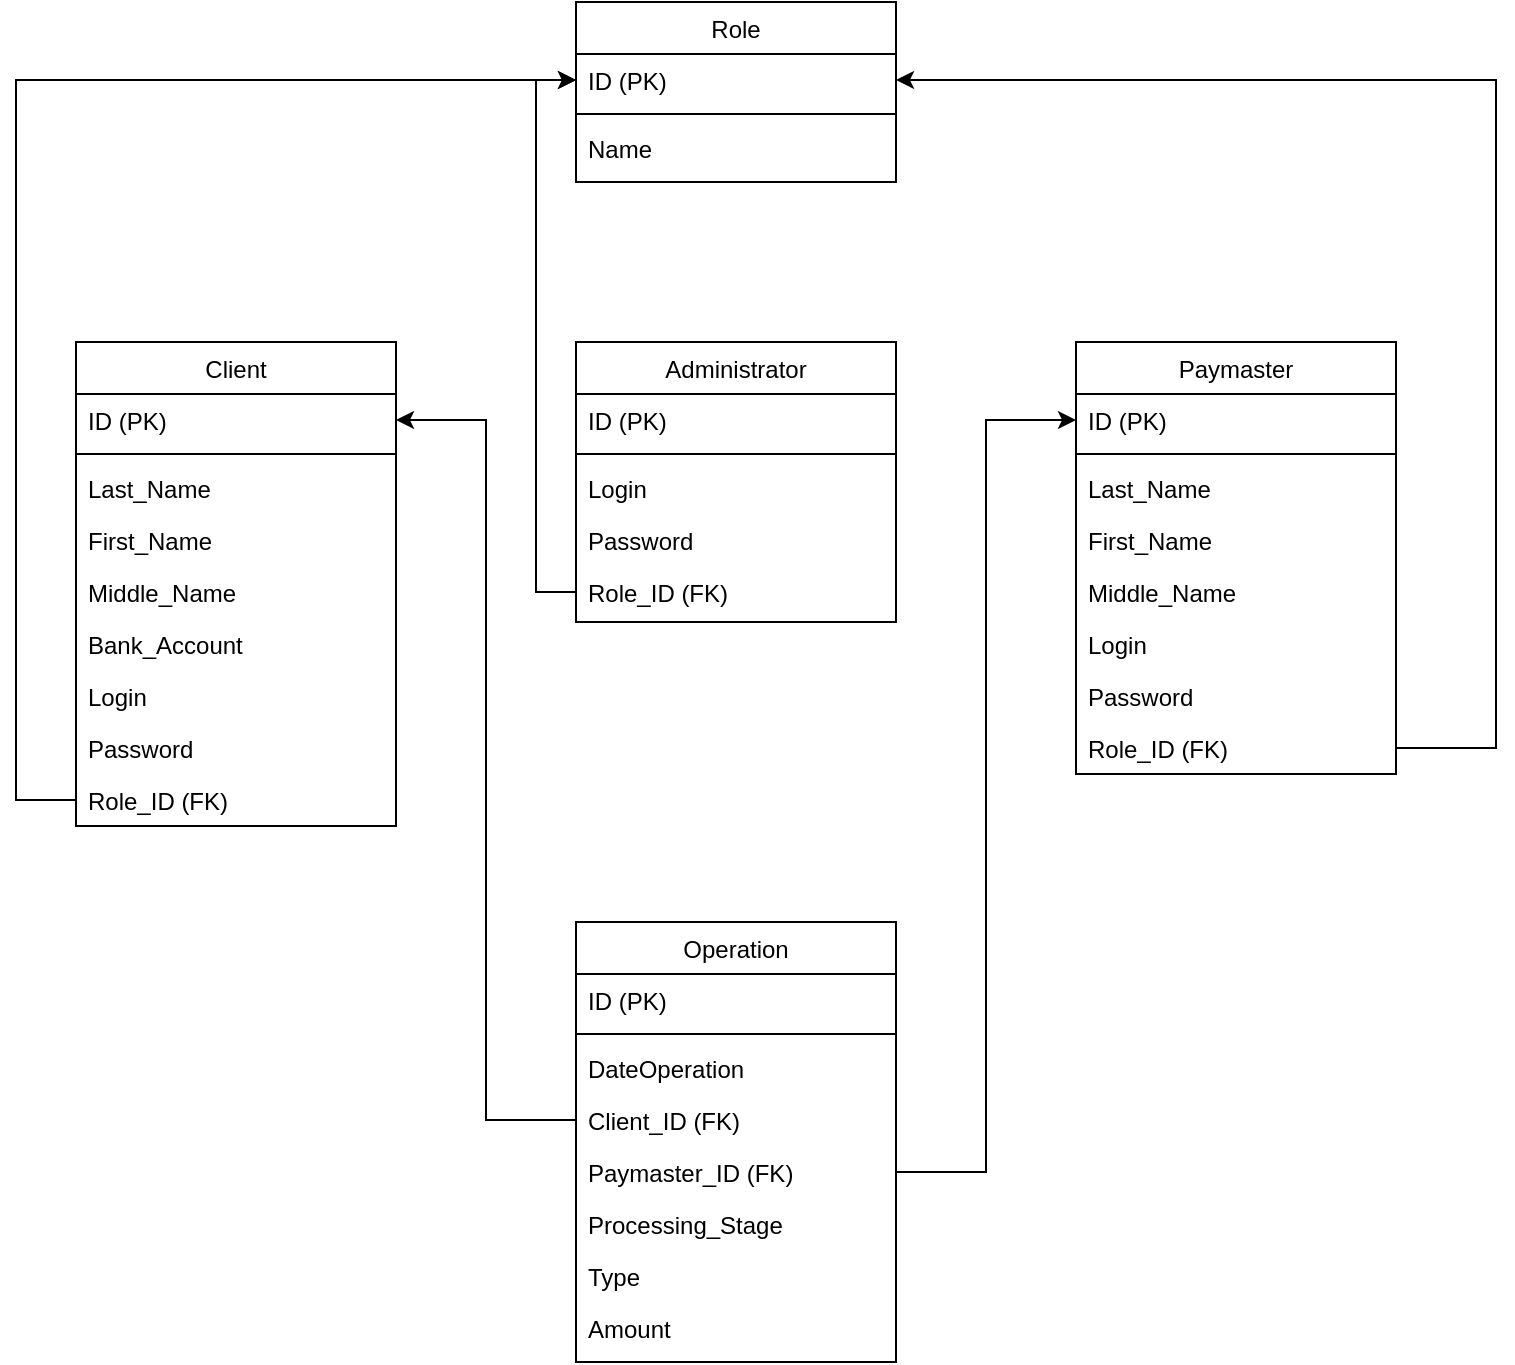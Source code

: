 <mxfile version="14.6.12" type="device"><diagram id="C5RBs43oDa-KdzZeNtuy" name="Page-1"><mxGraphModel dx="1422" dy="737" grid="1" gridSize="10" guides="1" tooltips="1" connect="1" arrows="1" fold="1" page="1" pageScale="1" pageWidth="827" pageHeight="1169" math="0" shadow="0"><root><mxCell id="WIyWlLk6GJQsqaUBKTNV-0"/><mxCell id="WIyWlLk6GJQsqaUBKTNV-1" parent="WIyWlLk6GJQsqaUBKTNV-0"/><mxCell id="zkfFHV4jXpPFQw0GAbJ--17" value="Client" style="swimlane;fontStyle=0;align=center;verticalAlign=top;childLayout=stackLayout;horizontal=1;startSize=26;horizontalStack=0;resizeParent=1;resizeLast=0;collapsible=1;marginBottom=0;rounded=0;shadow=0;strokeWidth=1;" parent="WIyWlLk6GJQsqaUBKTNV-1" vertex="1"><mxGeometry x="70" y="200" width="160" height="242" as="geometry"><mxRectangle x="550" y="140" width="160" height="26" as="alternateBounds"/></mxGeometry></mxCell><mxCell id="Q2P6-K2KENz_4YBhUVM9-1" value="ID (PK)" style="text;align=left;verticalAlign=top;spacingLeft=4;spacingRight=4;overflow=hidden;rotatable=0;points=[[0,0.5],[1,0.5]];portConstraint=eastwest;rounded=0;shadow=0;html=0;" vertex="1" parent="zkfFHV4jXpPFQw0GAbJ--17"><mxGeometry y="26" width="160" height="26" as="geometry"/></mxCell><mxCell id="zkfFHV4jXpPFQw0GAbJ--23" value="" style="line;html=1;strokeWidth=1;align=left;verticalAlign=middle;spacingTop=-1;spacingLeft=3;spacingRight=3;rotatable=0;labelPosition=right;points=[];portConstraint=eastwest;" parent="zkfFHV4jXpPFQw0GAbJ--17" vertex="1"><mxGeometry y="52" width="160" height="8" as="geometry"/></mxCell><mxCell id="zkfFHV4jXpPFQw0GAbJ--18" value="Last_Name" style="text;align=left;verticalAlign=top;spacingLeft=4;spacingRight=4;overflow=hidden;rotatable=0;points=[[0,0.5],[1,0.5]];portConstraint=eastwest;" parent="zkfFHV4jXpPFQw0GAbJ--17" vertex="1"><mxGeometry y="60" width="160" height="26" as="geometry"/></mxCell><mxCell id="zkfFHV4jXpPFQw0GAbJ--19" value="First_Name" style="text;align=left;verticalAlign=top;spacingLeft=4;spacingRight=4;overflow=hidden;rotatable=0;points=[[0,0.5],[1,0.5]];portConstraint=eastwest;rounded=0;shadow=0;html=0;" parent="zkfFHV4jXpPFQw0GAbJ--17" vertex="1"><mxGeometry y="86" width="160" height="26" as="geometry"/></mxCell><mxCell id="zkfFHV4jXpPFQw0GAbJ--20" value="Middle_Name" style="text;align=left;verticalAlign=top;spacingLeft=4;spacingRight=4;overflow=hidden;rotatable=0;points=[[0,0.5],[1,0.5]];portConstraint=eastwest;rounded=0;shadow=0;html=0;" parent="zkfFHV4jXpPFQw0GAbJ--17" vertex="1"><mxGeometry y="112" width="160" height="26" as="geometry"/></mxCell><mxCell id="zkfFHV4jXpPFQw0GAbJ--21" value="Bank_Account" style="text;align=left;verticalAlign=top;spacingLeft=4;spacingRight=4;overflow=hidden;rotatable=0;points=[[0,0.5],[1,0.5]];portConstraint=eastwest;rounded=0;shadow=0;html=0;" parent="zkfFHV4jXpPFQw0GAbJ--17" vertex="1"><mxGeometry y="138" width="160" height="26" as="geometry"/></mxCell><mxCell id="zkfFHV4jXpPFQw0GAbJ--22" value="Login" style="text;align=left;verticalAlign=top;spacingLeft=4;spacingRight=4;overflow=hidden;rotatable=0;points=[[0,0.5],[1,0.5]];portConstraint=eastwest;rounded=0;shadow=0;html=0;" parent="zkfFHV4jXpPFQw0GAbJ--17" vertex="1"><mxGeometry y="164" width="160" height="26" as="geometry"/></mxCell><mxCell id="Q2P6-K2KENz_4YBhUVM9-0" value="Password" style="text;align=left;verticalAlign=top;spacingLeft=4;spacingRight=4;overflow=hidden;rotatable=0;points=[[0,0.5],[1,0.5]];portConstraint=eastwest;rounded=0;shadow=0;html=0;" vertex="1" parent="zkfFHV4jXpPFQw0GAbJ--17"><mxGeometry y="190" width="160" height="26" as="geometry"/></mxCell><mxCell id="Q2P6-K2KENz_4YBhUVM9-31" value="Role_ID (FK)" style="text;align=left;verticalAlign=top;spacingLeft=4;spacingRight=4;overflow=hidden;rotatable=0;points=[[0,0.5],[1,0.5]];portConstraint=eastwest;rounded=0;shadow=0;html=0;" vertex="1" parent="zkfFHV4jXpPFQw0GAbJ--17"><mxGeometry y="216" width="160" height="26" as="geometry"/></mxCell><mxCell id="Q2P6-K2KENz_4YBhUVM9-2" value="Paymaster" style="swimlane;fontStyle=0;align=center;verticalAlign=top;childLayout=stackLayout;horizontal=1;startSize=26;horizontalStack=0;resizeParent=1;resizeLast=0;collapsible=1;marginBottom=0;rounded=0;shadow=0;strokeWidth=1;" vertex="1" parent="WIyWlLk6GJQsqaUBKTNV-1"><mxGeometry x="570" y="200" width="160" height="216" as="geometry"><mxRectangle x="550" y="140" width="160" height="26" as="alternateBounds"/></mxGeometry></mxCell><mxCell id="Q2P6-K2KENz_4YBhUVM9-3" value="ID (PK)" style="text;align=left;verticalAlign=top;spacingLeft=4;spacingRight=4;overflow=hidden;rotatable=0;points=[[0,0.5],[1,0.5]];portConstraint=eastwest;rounded=0;shadow=0;html=0;" vertex="1" parent="Q2P6-K2KENz_4YBhUVM9-2"><mxGeometry y="26" width="160" height="26" as="geometry"/></mxCell><mxCell id="Q2P6-K2KENz_4YBhUVM9-4" value="" style="line;html=1;strokeWidth=1;align=left;verticalAlign=middle;spacingTop=-1;spacingLeft=3;spacingRight=3;rotatable=0;labelPosition=right;points=[];portConstraint=eastwest;" vertex="1" parent="Q2P6-K2KENz_4YBhUVM9-2"><mxGeometry y="52" width="160" height="8" as="geometry"/></mxCell><mxCell id="Q2P6-K2KENz_4YBhUVM9-5" value="Last_Name" style="text;align=left;verticalAlign=top;spacingLeft=4;spacingRight=4;overflow=hidden;rotatable=0;points=[[0,0.5],[1,0.5]];portConstraint=eastwest;" vertex="1" parent="Q2P6-K2KENz_4YBhUVM9-2"><mxGeometry y="60" width="160" height="26" as="geometry"/></mxCell><mxCell id="Q2P6-K2KENz_4YBhUVM9-6" value="First_Name" style="text;align=left;verticalAlign=top;spacingLeft=4;spacingRight=4;overflow=hidden;rotatable=0;points=[[0,0.5],[1,0.5]];portConstraint=eastwest;rounded=0;shadow=0;html=0;" vertex="1" parent="Q2P6-K2KENz_4YBhUVM9-2"><mxGeometry y="86" width="160" height="26" as="geometry"/></mxCell><mxCell id="Q2P6-K2KENz_4YBhUVM9-7" value="Middle_Name" style="text;align=left;verticalAlign=top;spacingLeft=4;spacingRight=4;overflow=hidden;rotatable=0;points=[[0,0.5],[1,0.5]];portConstraint=eastwest;rounded=0;shadow=0;html=0;" vertex="1" parent="Q2P6-K2KENz_4YBhUVM9-2"><mxGeometry y="112" width="160" height="26" as="geometry"/></mxCell><mxCell id="Q2P6-K2KENz_4YBhUVM9-9" value="Login" style="text;align=left;verticalAlign=top;spacingLeft=4;spacingRight=4;overflow=hidden;rotatable=0;points=[[0,0.5],[1,0.5]];portConstraint=eastwest;rounded=0;shadow=0;html=0;" vertex="1" parent="Q2P6-K2KENz_4YBhUVM9-2"><mxGeometry y="138" width="160" height="26" as="geometry"/></mxCell><mxCell id="Q2P6-K2KENz_4YBhUVM9-10" value="Password" style="text;align=left;verticalAlign=top;spacingLeft=4;spacingRight=4;overflow=hidden;rotatable=0;points=[[0,0.5],[1,0.5]];portConstraint=eastwest;rounded=0;shadow=0;html=0;" vertex="1" parent="Q2P6-K2KENz_4YBhUVM9-2"><mxGeometry y="164" width="160" height="26" as="geometry"/></mxCell><mxCell id="Q2P6-K2KENz_4YBhUVM9-30" value="Role_ID (FK)" style="text;align=left;verticalAlign=top;spacingLeft=4;spacingRight=4;overflow=hidden;rotatable=0;points=[[0,0.5],[1,0.5]];portConstraint=eastwest;" vertex="1" parent="Q2P6-K2KENz_4YBhUVM9-2"><mxGeometry y="190" width="160" height="26" as="geometry"/></mxCell><mxCell id="Q2P6-K2KENz_4YBhUVM9-11" value="Operation" style="swimlane;fontStyle=0;align=center;verticalAlign=top;childLayout=stackLayout;horizontal=1;startSize=26;horizontalStack=0;resizeParent=1;resizeLast=0;collapsible=1;marginBottom=0;rounded=0;shadow=0;strokeWidth=1;" vertex="1" parent="WIyWlLk6GJQsqaUBKTNV-1"><mxGeometry x="320" y="490" width="160" height="220" as="geometry"><mxRectangle x="550" y="140" width="160" height="26" as="alternateBounds"/></mxGeometry></mxCell><mxCell id="Q2P6-K2KENz_4YBhUVM9-12" value="ID (PK)" style="text;align=left;verticalAlign=top;spacingLeft=4;spacingRight=4;overflow=hidden;rotatable=0;points=[[0,0.5],[1,0.5]];portConstraint=eastwest;rounded=0;shadow=0;html=0;" vertex="1" parent="Q2P6-K2KENz_4YBhUVM9-11"><mxGeometry y="26" width="160" height="26" as="geometry"/></mxCell><mxCell id="Q2P6-K2KENz_4YBhUVM9-13" value="" style="line;html=1;strokeWidth=1;align=left;verticalAlign=middle;spacingTop=-1;spacingLeft=3;spacingRight=3;rotatable=0;labelPosition=right;points=[];portConstraint=eastwest;" vertex="1" parent="Q2P6-K2KENz_4YBhUVM9-11"><mxGeometry y="52" width="160" height="8" as="geometry"/></mxCell><mxCell id="Q2P6-K2KENz_4YBhUVM9-14" value="DateOperation" style="text;align=left;verticalAlign=top;spacingLeft=4;spacingRight=4;overflow=hidden;rotatable=0;points=[[0,0.5],[1,0.5]];portConstraint=eastwest;" vertex="1" parent="Q2P6-K2KENz_4YBhUVM9-11"><mxGeometry y="60" width="160" height="26" as="geometry"/></mxCell><mxCell id="Q2P6-K2KENz_4YBhUVM9-15" value="Client_ID (FK)" style="text;align=left;verticalAlign=top;spacingLeft=4;spacingRight=4;overflow=hidden;rotatable=0;points=[[0,0.5],[1,0.5]];portConstraint=eastwest;rounded=0;shadow=0;html=0;" vertex="1" parent="Q2P6-K2KENz_4YBhUVM9-11"><mxGeometry y="86" width="160" height="26" as="geometry"/></mxCell><mxCell id="Q2P6-K2KENz_4YBhUVM9-16" value="Paymaster_ID (FK)" style="text;align=left;verticalAlign=top;spacingLeft=4;spacingRight=4;overflow=hidden;rotatable=0;points=[[0,0.5],[1,0.5]];portConstraint=eastwest;rounded=0;shadow=0;html=0;" vertex="1" parent="Q2P6-K2KENz_4YBhUVM9-11"><mxGeometry y="112" width="160" height="26" as="geometry"/></mxCell><mxCell id="Q2P6-K2KENz_4YBhUVM9-17" value="Processing_Stage" style="text;align=left;verticalAlign=top;spacingLeft=4;spacingRight=4;overflow=hidden;rotatable=0;points=[[0,0.5],[1,0.5]];portConstraint=eastwest;rounded=0;shadow=0;html=0;" vertex="1" parent="Q2P6-K2KENz_4YBhUVM9-11"><mxGeometry y="138" width="160" height="26" as="geometry"/></mxCell><mxCell id="Q2P6-K2KENz_4YBhUVM9-18" value="Type" style="text;align=left;verticalAlign=top;spacingLeft=4;spacingRight=4;overflow=hidden;rotatable=0;points=[[0,0.5],[1,0.5]];portConstraint=eastwest;rounded=0;shadow=0;html=0;" vertex="1" parent="Q2P6-K2KENz_4YBhUVM9-11"><mxGeometry y="164" width="160" height="26" as="geometry"/></mxCell><mxCell id="Q2P6-K2KENz_4YBhUVM9-19" value="Amount" style="text;align=left;verticalAlign=top;spacingLeft=4;spacingRight=4;overflow=hidden;rotatable=0;points=[[0,0.5],[1,0.5]];portConstraint=eastwest;rounded=0;shadow=0;html=0;" vertex="1" parent="Q2P6-K2KENz_4YBhUVM9-11"><mxGeometry y="190" width="160" height="26" as="geometry"/></mxCell><mxCell id="Q2P6-K2KENz_4YBhUVM9-20" value="Role" style="swimlane;fontStyle=0;align=center;verticalAlign=top;childLayout=stackLayout;horizontal=1;startSize=26;horizontalStack=0;resizeParent=1;resizeLast=0;collapsible=1;marginBottom=0;rounded=0;shadow=0;strokeWidth=1;" vertex="1" parent="WIyWlLk6GJQsqaUBKTNV-1"><mxGeometry x="320" y="30" width="160" height="90" as="geometry"><mxRectangle x="550" y="140" width="160" height="26" as="alternateBounds"/></mxGeometry></mxCell><mxCell id="Q2P6-K2KENz_4YBhUVM9-21" value="ID (PK)" style="text;align=left;verticalAlign=top;spacingLeft=4;spacingRight=4;overflow=hidden;rotatable=0;points=[[0,0.5],[1,0.5]];portConstraint=eastwest;rounded=0;shadow=0;html=0;" vertex="1" parent="Q2P6-K2KENz_4YBhUVM9-20"><mxGeometry y="26" width="160" height="26" as="geometry"/></mxCell><mxCell id="Q2P6-K2KENz_4YBhUVM9-22" value="" style="line;html=1;strokeWidth=1;align=left;verticalAlign=middle;spacingTop=-1;spacingLeft=3;spacingRight=3;rotatable=0;labelPosition=right;points=[];portConstraint=eastwest;" vertex="1" parent="Q2P6-K2KENz_4YBhUVM9-20"><mxGeometry y="52" width="160" height="8" as="geometry"/></mxCell><mxCell id="Q2P6-K2KENz_4YBhUVM9-23" value="Name" style="text;align=left;verticalAlign=top;spacingLeft=4;spacingRight=4;overflow=hidden;rotatable=0;points=[[0,0.5],[1,0.5]];portConstraint=eastwest;" vertex="1" parent="Q2P6-K2KENz_4YBhUVM9-20"><mxGeometry y="60" width="160" height="26" as="geometry"/></mxCell><mxCell id="Q2P6-K2KENz_4YBhUVM9-32" value="Administrator" style="swimlane;fontStyle=0;align=center;verticalAlign=top;childLayout=stackLayout;horizontal=1;startSize=26;horizontalStack=0;resizeParent=1;resizeLast=0;collapsible=1;marginBottom=0;rounded=0;shadow=0;strokeWidth=1;" vertex="1" parent="WIyWlLk6GJQsqaUBKTNV-1"><mxGeometry x="320" y="200" width="160" height="140" as="geometry"><mxRectangle x="550" y="140" width="160" height="26" as="alternateBounds"/></mxGeometry></mxCell><mxCell id="Q2P6-K2KENz_4YBhUVM9-33" value="ID (PK)" style="text;align=left;verticalAlign=top;spacingLeft=4;spacingRight=4;overflow=hidden;rotatable=0;points=[[0,0.5],[1,0.5]];portConstraint=eastwest;rounded=0;shadow=0;html=0;" vertex="1" parent="Q2P6-K2KENz_4YBhUVM9-32"><mxGeometry y="26" width="160" height="26" as="geometry"/></mxCell><mxCell id="Q2P6-K2KENz_4YBhUVM9-34" value="" style="line;html=1;strokeWidth=1;align=left;verticalAlign=middle;spacingTop=-1;spacingLeft=3;spacingRight=3;rotatable=0;labelPosition=right;points=[];portConstraint=eastwest;" vertex="1" parent="Q2P6-K2KENz_4YBhUVM9-32"><mxGeometry y="52" width="160" height="8" as="geometry"/></mxCell><mxCell id="Q2P6-K2KENz_4YBhUVM9-38" value="Login" style="text;align=left;verticalAlign=top;spacingLeft=4;spacingRight=4;overflow=hidden;rotatable=0;points=[[0,0.5],[1,0.5]];portConstraint=eastwest;rounded=0;shadow=0;html=0;" vertex="1" parent="Q2P6-K2KENz_4YBhUVM9-32"><mxGeometry y="60" width="160" height="26" as="geometry"/></mxCell><mxCell id="Q2P6-K2KENz_4YBhUVM9-39" value="Password" style="text;align=left;verticalAlign=top;spacingLeft=4;spacingRight=4;overflow=hidden;rotatable=0;points=[[0,0.5],[1,0.5]];portConstraint=eastwest;rounded=0;shadow=0;html=0;" vertex="1" parent="Q2P6-K2KENz_4YBhUVM9-32"><mxGeometry y="86" width="160" height="26" as="geometry"/></mxCell><mxCell id="Q2P6-K2KENz_4YBhUVM9-40" value="Role_ID (FK)" style="text;align=left;verticalAlign=top;spacingLeft=4;spacingRight=4;overflow=hidden;rotatable=0;points=[[0,0.5],[1,0.5]];portConstraint=eastwest;" vertex="1" parent="Q2P6-K2KENz_4YBhUVM9-32"><mxGeometry y="112" width="160" height="26" as="geometry"/></mxCell><mxCell id="Q2P6-K2KENz_4YBhUVM9-42" style="edgeStyle=orthogonalEdgeStyle;rounded=0;orthogonalLoop=1;jettySize=auto;html=1;entryX=0;entryY=0.5;entryDx=0;entryDy=0;" edge="1" parent="WIyWlLk6GJQsqaUBKTNV-1" source="Q2P6-K2KENz_4YBhUVM9-40" target="Q2P6-K2KENz_4YBhUVM9-21"><mxGeometry relative="1" as="geometry"/></mxCell><mxCell id="Q2P6-K2KENz_4YBhUVM9-44" style="edgeStyle=orthogonalEdgeStyle;rounded=0;orthogonalLoop=1;jettySize=auto;html=1;entryX=0;entryY=0.5;entryDx=0;entryDy=0;" edge="1" parent="WIyWlLk6GJQsqaUBKTNV-1" source="Q2P6-K2KENz_4YBhUVM9-31" target="Q2P6-K2KENz_4YBhUVM9-21"><mxGeometry relative="1" as="geometry"><Array as="points"><mxPoint x="40" y="429"/><mxPoint x="40" y="69"/></Array></mxGeometry></mxCell><mxCell id="Q2P6-K2KENz_4YBhUVM9-45" style="edgeStyle=orthogonalEdgeStyle;rounded=0;orthogonalLoop=1;jettySize=auto;html=1;entryX=1;entryY=0.5;entryDx=0;entryDy=0;" edge="1" parent="WIyWlLk6GJQsqaUBKTNV-1" source="Q2P6-K2KENz_4YBhUVM9-30" target="Q2P6-K2KENz_4YBhUVM9-21"><mxGeometry relative="1" as="geometry"><Array as="points"><mxPoint x="780" y="403"/><mxPoint x="780" y="69"/></Array></mxGeometry></mxCell><mxCell id="Q2P6-K2KENz_4YBhUVM9-46" style="edgeStyle=orthogonalEdgeStyle;rounded=0;orthogonalLoop=1;jettySize=auto;html=1;entryX=1;entryY=0.5;entryDx=0;entryDy=0;" edge="1" parent="WIyWlLk6GJQsqaUBKTNV-1" source="Q2P6-K2KENz_4YBhUVM9-15" target="Q2P6-K2KENz_4YBhUVM9-1"><mxGeometry relative="1" as="geometry"/></mxCell><mxCell id="Q2P6-K2KENz_4YBhUVM9-47" style="edgeStyle=orthogonalEdgeStyle;rounded=0;orthogonalLoop=1;jettySize=auto;html=1;entryX=0;entryY=0.5;entryDx=0;entryDy=0;" edge="1" parent="WIyWlLk6GJQsqaUBKTNV-1" source="Q2P6-K2KENz_4YBhUVM9-16" target="Q2P6-K2KENz_4YBhUVM9-3"><mxGeometry relative="1" as="geometry"/></mxCell></root></mxGraphModel></diagram></mxfile>